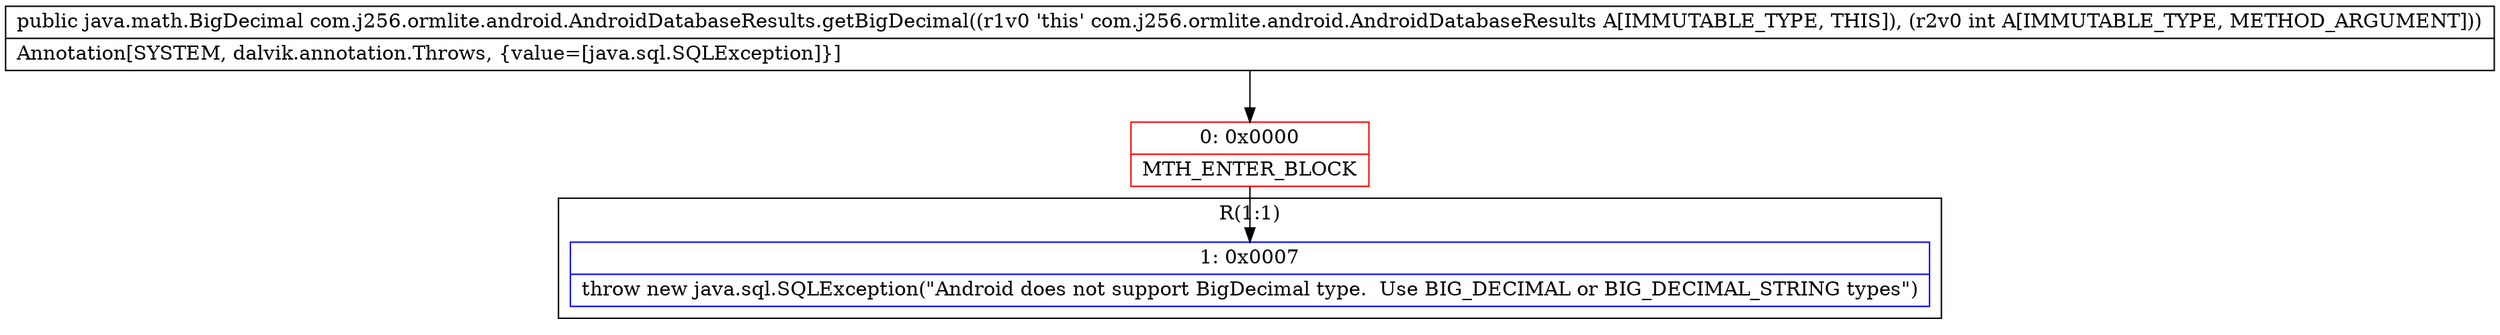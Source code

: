 digraph "CFG forcom.j256.ormlite.android.AndroidDatabaseResults.getBigDecimal(I)Ljava\/math\/BigDecimal;" {
subgraph cluster_Region_2035270035 {
label = "R(1:1)";
node [shape=record,color=blue];
Node_1 [shape=record,label="{1\:\ 0x0007|throw new java.sql.SQLException(\"Android does not support BigDecimal type.  Use BIG_DECIMAL or BIG_DECIMAL_STRING types\")\l}"];
}
Node_0 [shape=record,color=red,label="{0\:\ 0x0000|MTH_ENTER_BLOCK\l}"];
MethodNode[shape=record,label="{public java.math.BigDecimal com.j256.ormlite.android.AndroidDatabaseResults.getBigDecimal((r1v0 'this' com.j256.ormlite.android.AndroidDatabaseResults A[IMMUTABLE_TYPE, THIS]), (r2v0 int A[IMMUTABLE_TYPE, METHOD_ARGUMENT]))  | Annotation[SYSTEM, dalvik.annotation.Throws, \{value=[java.sql.SQLException]\}]\l}"];
MethodNode -> Node_0;
Node_0 -> Node_1;
}

